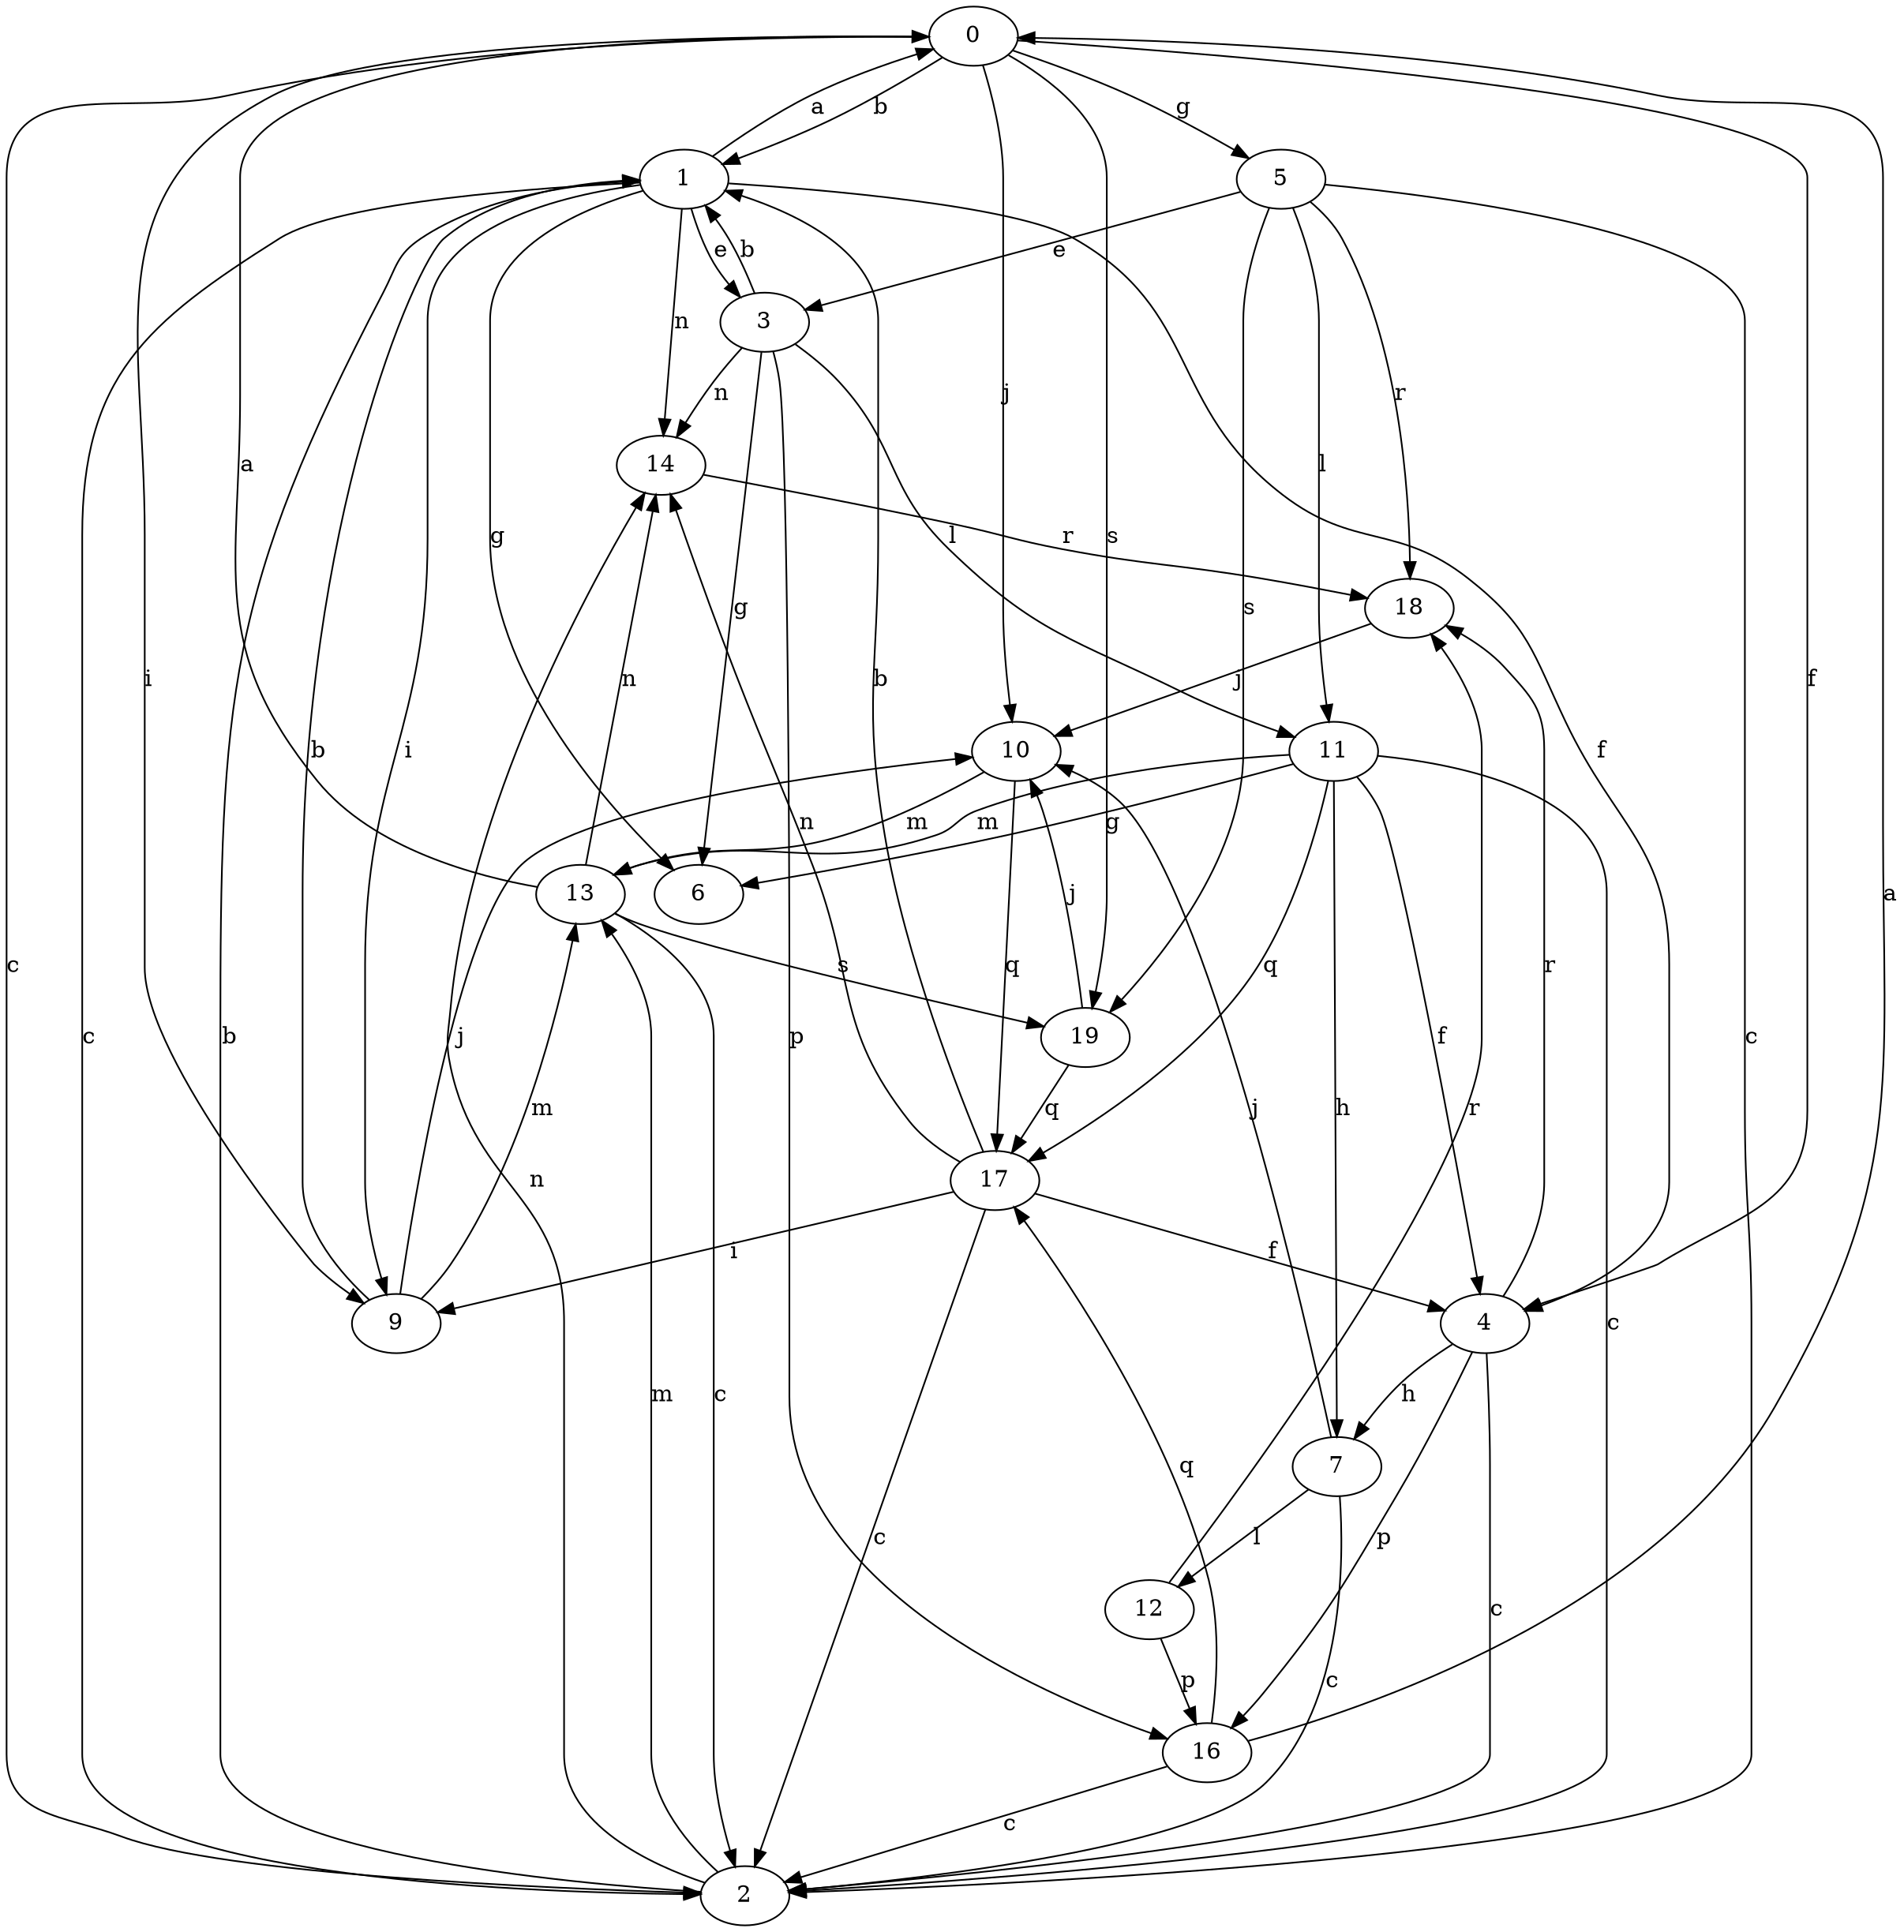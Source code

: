 strict digraph  {
0;
1;
2;
3;
4;
5;
6;
7;
9;
10;
11;
12;
13;
14;
16;
17;
18;
19;
0 -> 1  [label=b];
0 -> 2  [label=c];
0 -> 4  [label=f];
0 -> 5  [label=g];
0 -> 9  [label=i];
0 -> 10  [label=j];
0 -> 19  [label=s];
1 -> 0  [label=a];
1 -> 2  [label=c];
1 -> 3  [label=e];
1 -> 4  [label=f];
1 -> 6  [label=g];
1 -> 9  [label=i];
1 -> 14  [label=n];
2 -> 1  [label=b];
2 -> 13  [label=m];
2 -> 14  [label=n];
3 -> 1  [label=b];
3 -> 6  [label=g];
3 -> 11  [label=l];
3 -> 14  [label=n];
3 -> 16  [label=p];
4 -> 2  [label=c];
4 -> 7  [label=h];
4 -> 16  [label=p];
4 -> 18  [label=r];
5 -> 2  [label=c];
5 -> 3  [label=e];
5 -> 11  [label=l];
5 -> 18  [label=r];
5 -> 19  [label=s];
7 -> 2  [label=c];
7 -> 10  [label=j];
7 -> 12  [label=l];
9 -> 1  [label=b];
9 -> 10  [label=j];
9 -> 13  [label=m];
10 -> 13  [label=m];
10 -> 17  [label=q];
11 -> 2  [label=c];
11 -> 4  [label=f];
11 -> 6  [label=g];
11 -> 7  [label=h];
11 -> 13  [label=m];
11 -> 17  [label=q];
12 -> 16  [label=p];
12 -> 18  [label=r];
13 -> 0  [label=a];
13 -> 2  [label=c];
13 -> 14  [label=n];
13 -> 19  [label=s];
14 -> 18  [label=r];
16 -> 0  [label=a];
16 -> 2  [label=c];
16 -> 17  [label=q];
17 -> 1  [label=b];
17 -> 2  [label=c];
17 -> 4  [label=f];
17 -> 9  [label=i];
17 -> 14  [label=n];
18 -> 10  [label=j];
19 -> 10  [label=j];
19 -> 17  [label=q];
}
